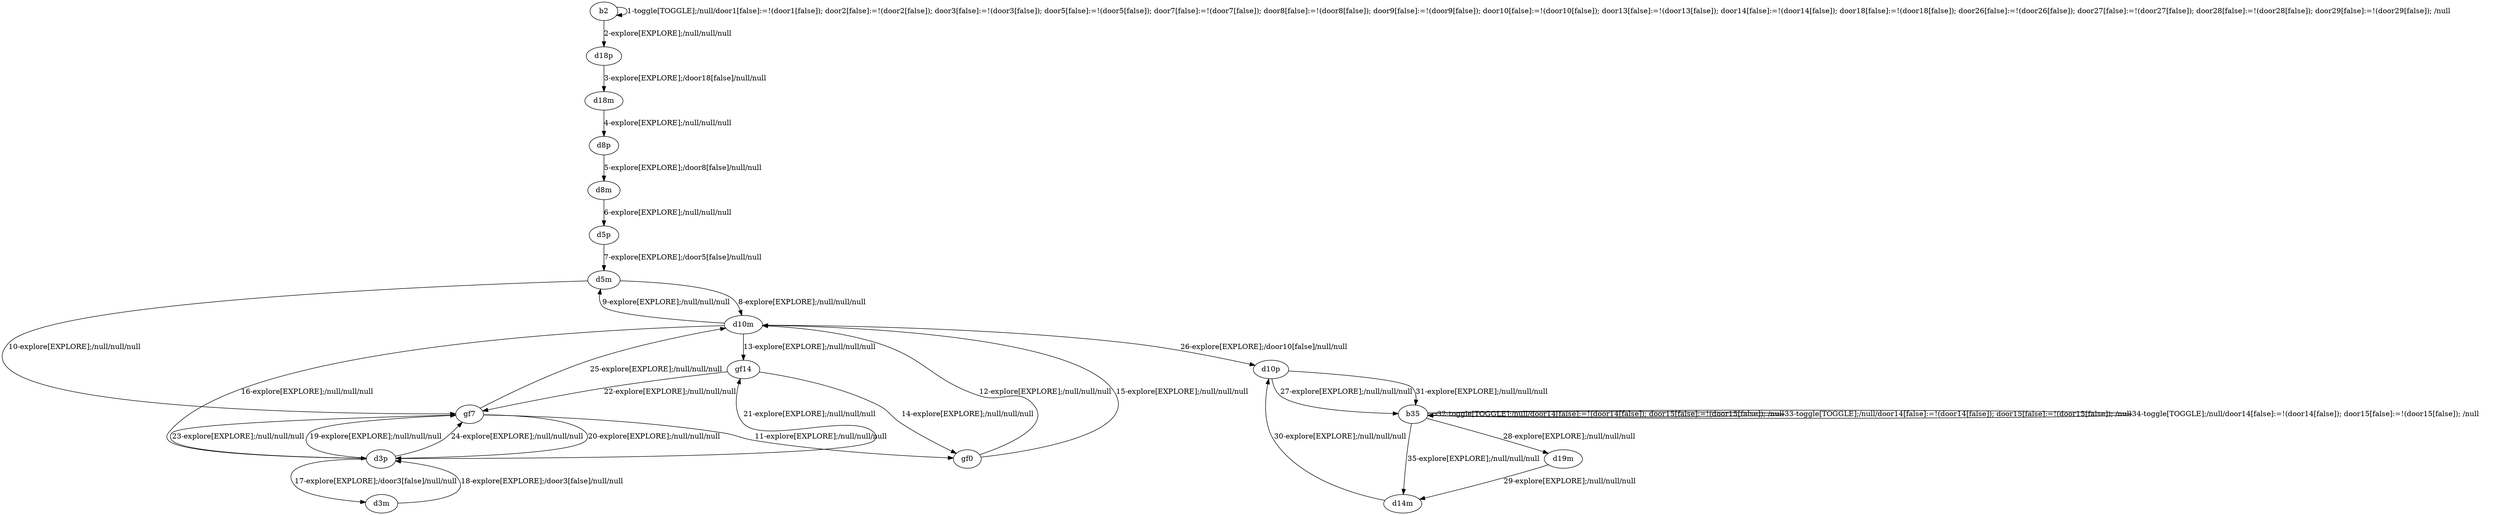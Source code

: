 # Total number of goals covered by this test: 4
# d3m --> d3p
# d3p --> gf7
# gf7 --> gf0
# gf14 --> gf7

digraph g {
"b2" -> "b2" [label = "1-toggle[TOGGLE];/null/door1[false]:=!(door1[false]); door2[false]:=!(door2[false]); door3[false]:=!(door3[false]); door5[false]:=!(door5[false]); door7[false]:=!(door7[false]); door8[false]:=!(door8[false]); door9[false]:=!(door9[false]); door10[false]:=!(door10[false]); door13[false]:=!(door13[false]); door14[false]:=!(door14[false]); door18[false]:=!(door18[false]); door26[false]:=!(door26[false]); door27[false]:=!(door27[false]); door28[false]:=!(door28[false]); door29[false]:=!(door29[false]); /null"];
"b2" -> "d18p" [label = "2-explore[EXPLORE];/null/null/null"];
"d18p" -> "d18m" [label = "3-explore[EXPLORE];/door18[false]/null/null"];
"d18m" -> "d8p" [label = "4-explore[EXPLORE];/null/null/null"];
"d8p" -> "d8m" [label = "5-explore[EXPLORE];/door8[false]/null/null"];
"d8m" -> "d5p" [label = "6-explore[EXPLORE];/null/null/null"];
"d5p" -> "d5m" [label = "7-explore[EXPLORE];/door5[false]/null/null"];
"d5m" -> "d10m" [label = "8-explore[EXPLORE];/null/null/null"];
"d10m" -> "d5m" [label = "9-explore[EXPLORE];/null/null/null"];
"d5m" -> "gf7" [label = "10-explore[EXPLORE];/null/null/null"];
"gf7" -> "gf0" [label = "11-explore[EXPLORE];/null/null/null"];
"gf0" -> "d10m" [label = "12-explore[EXPLORE];/null/null/null"];
"d10m" -> "gf14" [label = "13-explore[EXPLORE];/null/null/null"];
"gf14" -> "gf0" [label = "14-explore[EXPLORE];/null/null/null"];
"gf0" -> "d10m" [label = "15-explore[EXPLORE];/null/null/null"];
"d10m" -> "d3p" [label = "16-explore[EXPLORE];/null/null/null"];
"d3p" -> "d3m" [label = "17-explore[EXPLORE];/door3[false]/null/null"];
"d3m" -> "d3p" [label = "18-explore[EXPLORE];/door3[false]/null/null"];
"d3p" -> "gf7" [label = "19-explore[EXPLORE];/null/null/null"];
"gf7" -> "d3p" [label = "20-explore[EXPLORE];/null/null/null"];
"d3p" -> "gf14" [label = "21-explore[EXPLORE];/null/null/null"];
"gf14" -> "gf7" [label = "22-explore[EXPLORE];/null/null/null"];
"gf7" -> "d3p" [label = "23-explore[EXPLORE];/null/null/null"];
"d3p" -> "gf7" [label = "24-explore[EXPLORE];/null/null/null"];
"gf7" -> "d10m" [label = "25-explore[EXPLORE];/null/null/null"];
"d10m" -> "d10p" [label = "26-explore[EXPLORE];/door10[false]/null/null"];
"d10p" -> "b35" [label = "27-explore[EXPLORE];/null/null/null"];
"b35" -> "d19m" [label = "28-explore[EXPLORE];/null/null/null"];
"d19m" -> "d14m" [label = "29-explore[EXPLORE];/null/null/null"];
"d14m" -> "d10p" [label = "30-explore[EXPLORE];/null/null/null"];
"d10p" -> "b35" [label = "31-explore[EXPLORE];/null/null/null"];
"b35" -> "b35" [label = "32-toggle[TOGGLE];/null/door14[false]:=!(door14[false]); door15[false]:=!(door15[false]); /null"];
"b35" -> "b35" [label = "33-toggle[TOGGLE];/null/door14[false]:=!(door14[false]); door15[false]:=!(door15[false]); /null"];
"b35" -> "b35" [label = "34-toggle[TOGGLE];/null/door14[false]:=!(door14[false]); door15[false]:=!(door15[false]); /null"];
"b35" -> "d14m" [label = "35-explore[EXPLORE];/null/null/null"];
}